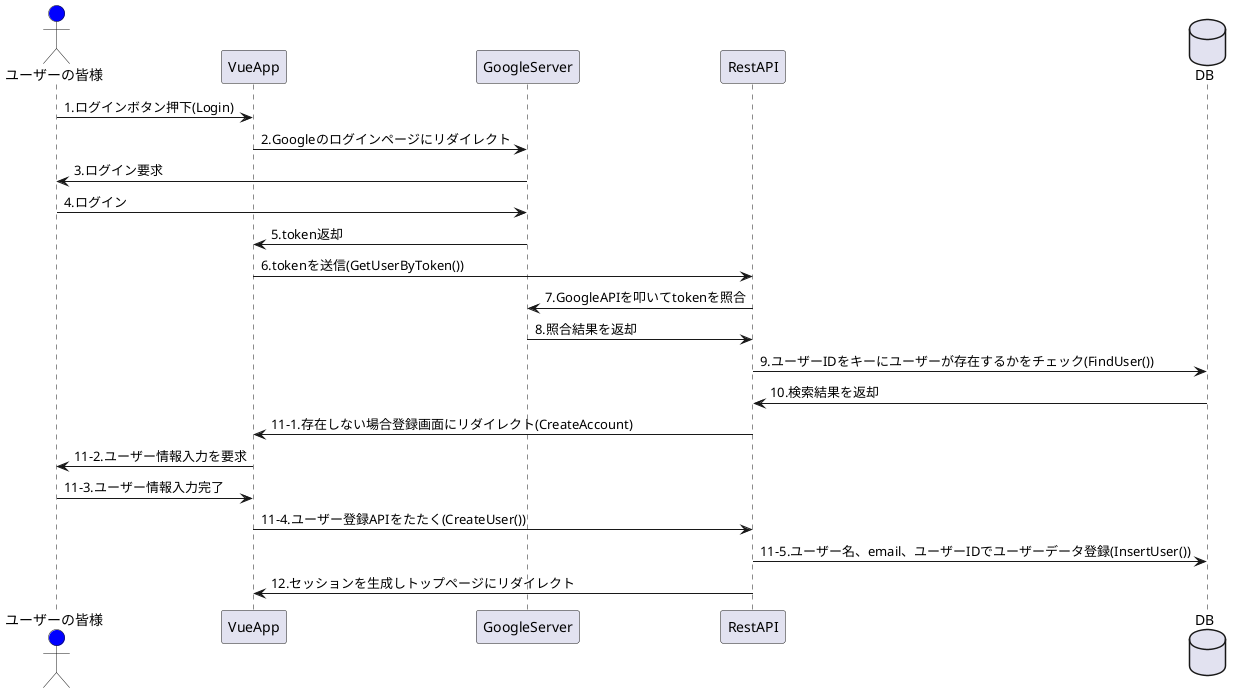 @startuml シーケンス図
actor ユーザーの皆様 #blue
participant VueApp
participant GoogleServer
participant RestAPI
database DB
ユーザーの皆様 -> VueApp: 1.ログインボタン押下(Login)
VueApp -> GoogleServer: 2.Googleのログインページにリダイレクト
GoogleServer -> ユーザーの皆様: 3.ログイン要求
ユーザーの皆様 -> GoogleServer: 4.ログイン
GoogleServer -> VueApp: 5.token返却
VueApp -> RestAPI: 6.tokenを送信(GetUserByToken())
RestAPI -> GoogleServer: 7.GoogleAPIを叩いてtokenを照合
GoogleServer -> RestAPI: 8.照合結果を返却
RestAPI -> DB: 9.ユーザーIDをキーにユーザーが存在するかをチェック(FindUser())
DB -> RestAPI: 10.検索結果を返却
RestAPI -> VueApp: 11-1.存在しない場合登録画面にリダイレクト(CreateAccount)
VueApp -> ユーザーの皆様: 11-2.ユーザー情報入力を要求
ユーザーの皆様 -> VueApp: 11-3.ユーザー情報入力完了
VueApp -> RestAPI: 11-4.ユーザー登録APIをたたく(CreateUser())
RestAPI -> DB: 11-5.ユーザー名、email、ユーザーIDでユーザーデータ登録(InsertUser())
RestAPI -> VueApp: 12.セッションを生成しトップページにリダイレクト
@enduml